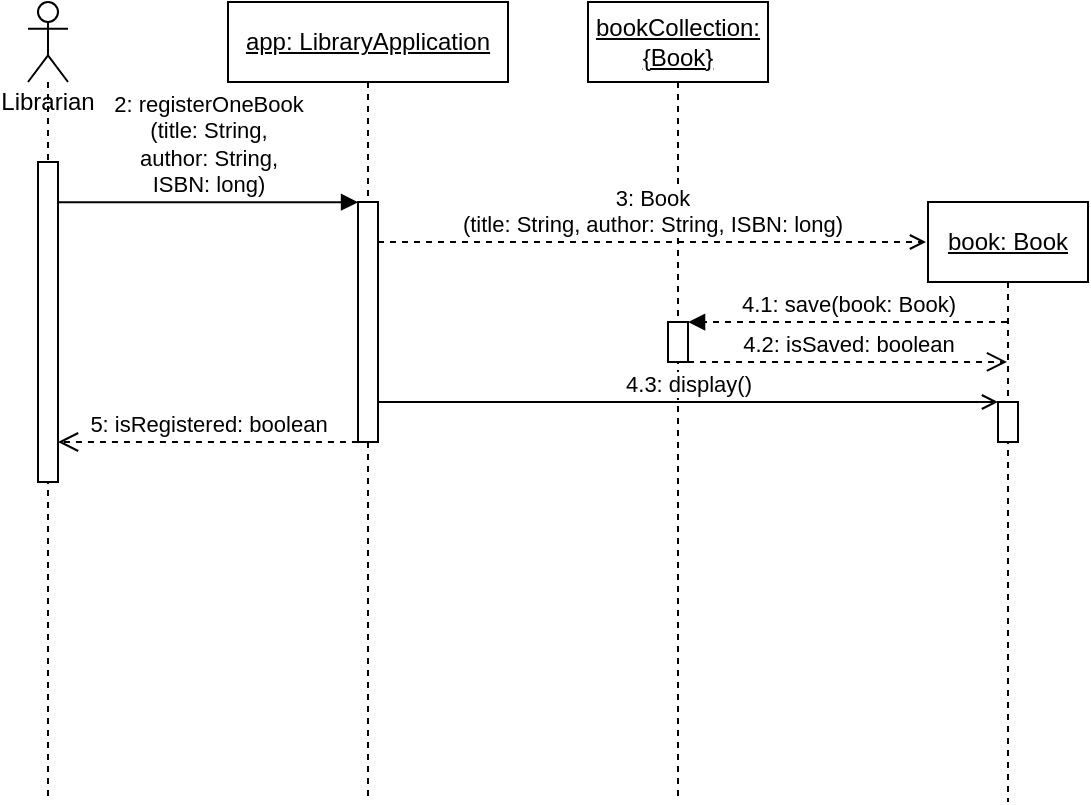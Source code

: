 <mxfile version="22.1.5" type="google">
  <diagram id="SbDjxOFhfJFgFubJpmIF" name="Page-1">
    <mxGraphModel grid="1" page="1" gridSize="10" guides="1" tooltips="1" connect="1" arrows="1" fold="1" pageScale="1" pageWidth="850" pageHeight="1100" math="0" shadow="0">
      <root>
        <mxCell id="0" />
        <mxCell id="1" parent="0" />
        <mxCell id="58" value="&lt;u&gt;app: LibraryApplication&lt;/u&gt;" style="shape=umlLifeline;perimeter=lifelinePerimeter;whiteSpace=wrap;html=1;container=1;collapsible=0;recursiveResize=0;outlineConnect=0;" vertex="1" parent="1">
          <mxGeometry x="130" y="40" width="140" height="400" as="geometry" />
        </mxCell>
        <mxCell id="37" value="" style="html=1;points=[];perimeter=orthogonalPerimeter;fontColor=#FFFFFF;" vertex="1" parent="58">
          <mxGeometry x="65" y="100" width="10" height="120" as="geometry" />
        </mxCell>
        <mxCell id="60" value="&lt;u&gt;bookCollection: {Book}&lt;/u&gt;" style="shape=umlLifeline;perimeter=lifelinePerimeter;whiteSpace=wrap;html=1;container=1;collapsible=0;recursiveResize=0;outlineConnect=0;" vertex="1" parent="1">
          <mxGeometry x="310" y="40" width="90" height="400" as="geometry" />
        </mxCell>
        <mxCell id="66" value="" style="html=1;points=[];perimeter=orthogonalPerimeter;" vertex="1" parent="60">
          <mxGeometry x="40" y="160" width="10" height="20" as="geometry" />
        </mxCell>
        <mxCell id="62" value="&lt;div&gt;2: registerOneBook&lt;br&gt;(title: String,&lt;/div&gt;&lt;div&gt;author: String,&lt;/div&gt;&lt;div&gt;ISBN: long)&lt;/div&gt;" style="html=1;verticalAlign=bottom;endArrow=block;entryX=0.003;entryY=0.001;entryDx=0;entryDy=0;entryPerimeter=0;" edge="1" parent="1" source="5" target="37">
          <mxGeometry width="80" relative="1" as="geometry">
            <mxPoint x="310" y="210" as="sourcePoint" />
            <mxPoint x="390" y="210" as="targetPoint" />
          </mxGeometry>
        </mxCell>
        <mxCell id="65" value="&lt;div&gt;3: Book&lt;br&gt;(title: String, author: String, ISBN: long)&lt;/div&gt;" style="html=1;verticalAlign=bottom;endArrow=open;endFill=0;dashed=1;" edge="1" parent="1" source="37">
          <mxGeometry width="80" relative="1" as="geometry">
            <mxPoint x="204" y="160" as="sourcePoint" />
            <mxPoint x="479" y="160" as="targetPoint" />
          </mxGeometry>
        </mxCell>
        <mxCell id="67" value="4.1: save(book: Book)" style="html=1;verticalAlign=bottom;endArrow=block;entryX=1.002;entryY=0.002;dashed=1;entryDx=0;entryDy=0;entryPerimeter=0;" edge="1" parent="1" source="KaAlC3mR0z-jHFS7rxjV-70" target="66">
          <mxGeometry relative="1" as="geometry">
            <mxPoint x="519.5" y="200.04" as="sourcePoint" />
          </mxGeometry>
        </mxCell>
        <mxCell id="68" value="4.2: isSaved: boolean" style="html=1;verticalAlign=bottom;endArrow=open;dashed=1;endSize=8;exitX=1.002;exitY=0.998;exitDx=0;exitDy=0;exitPerimeter=0;" edge="1" parent="1" source="66" target="KaAlC3mR0z-jHFS7rxjV-70">
          <mxGeometry relative="1" as="geometry">
            <mxPoint x="519.5" y="219.96" as="targetPoint" />
            <mxPoint x="365" y="280" as="sourcePoint" />
          </mxGeometry>
        </mxCell>
        <mxCell id="70" value="4.3: display()" style="html=1;verticalAlign=bottom;startArrow=none;endArrow=open;startSize=8;startFill=0;endFill=0;" edge="1" parent="1" source="37" target="69">
          <mxGeometry relative="1" as="geometry">
            <mxPoint x="220" y="300" as="sourcePoint" />
            <mxPoint x="510" y="240" as="targetPoint" />
          </mxGeometry>
        </mxCell>
        <mxCell id="KaAlC3mR0z-jHFS7rxjV-70" value="&lt;u&gt;book: Book&lt;/u&gt;" style="shape=umlLifeline;perimeter=lifelinePerimeter;whiteSpace=wrap;html=1;container=1;dropTarget=0;collapsible=0;recursiveResize=0;outlineConnect=0;portConstraint=eastwest;newEdgeStyle={&quot;curved&quot;:0,&quot;rounded&quot;:0};" vertex="1" parent="1">
          <mxGeometry x="480" y="140" width="80" height="300" as="geometry" />
        </mxCell>
        <mxCell id="69" value="" style="html=1;points=[];perimeter=orthogonalPerimeter;" vertex="1" parent="1">
          <mxGeometry x="515" y="240" width="10" height="20" as="geometry" />
        </mxCell>
        <mxCell id="1UePs9Aml6kZeDlG8CaX-73" value="Librarian&lt;br&gt;" style="shape=umlLifeline;participant=umlActor;perimeter=lifelinePerimeter;whiteSpace=wrap;html=1;container=1;collapsible=0;recursiveResize=0;verticalAlign=top;spacingTop=36;outlineConnect=0;" vertex="1" parent="1">
          <mxGeometry x="30" y="40" width="20" height="400" as="geometry" />
        </mxCell>
        <mxCell id="5" value="" style="html=1;points=[];perimeter=orthogonalPerimeter;fontColor=#FFFFFF;" vertex="1" parent="1UePs9Aml6kZeDlG8CaX-73">
          <mxGeometry x="5" y="80" width="10" height="160" as="geometry" />
        </mxCell>
        <mxCell id="q9rKSff9MPh_j4SlAsu9-70" value="5: isRegistered: boolean" style="html=1;verticalAlign=bottom;endArrow=open;dashed=1;endSize=8;curved=0;rounded=0;exitX=-0.003;exitY=1;exitDx=0;exitDy=0;exitPerimeter=0;" edge="1" parent="1" source="37" target="5">
          <mxGeometry relative="1" as="geometry">
            <mxPoint x="170" y="290" as="sourcePoint" />
            <mxPoint x="60" y="260" as="targetPoint" />
          </mxGeometry>
        </mxCell>
      </root>
    </mxGraphModel>
  </diagram>
</mxfile>
